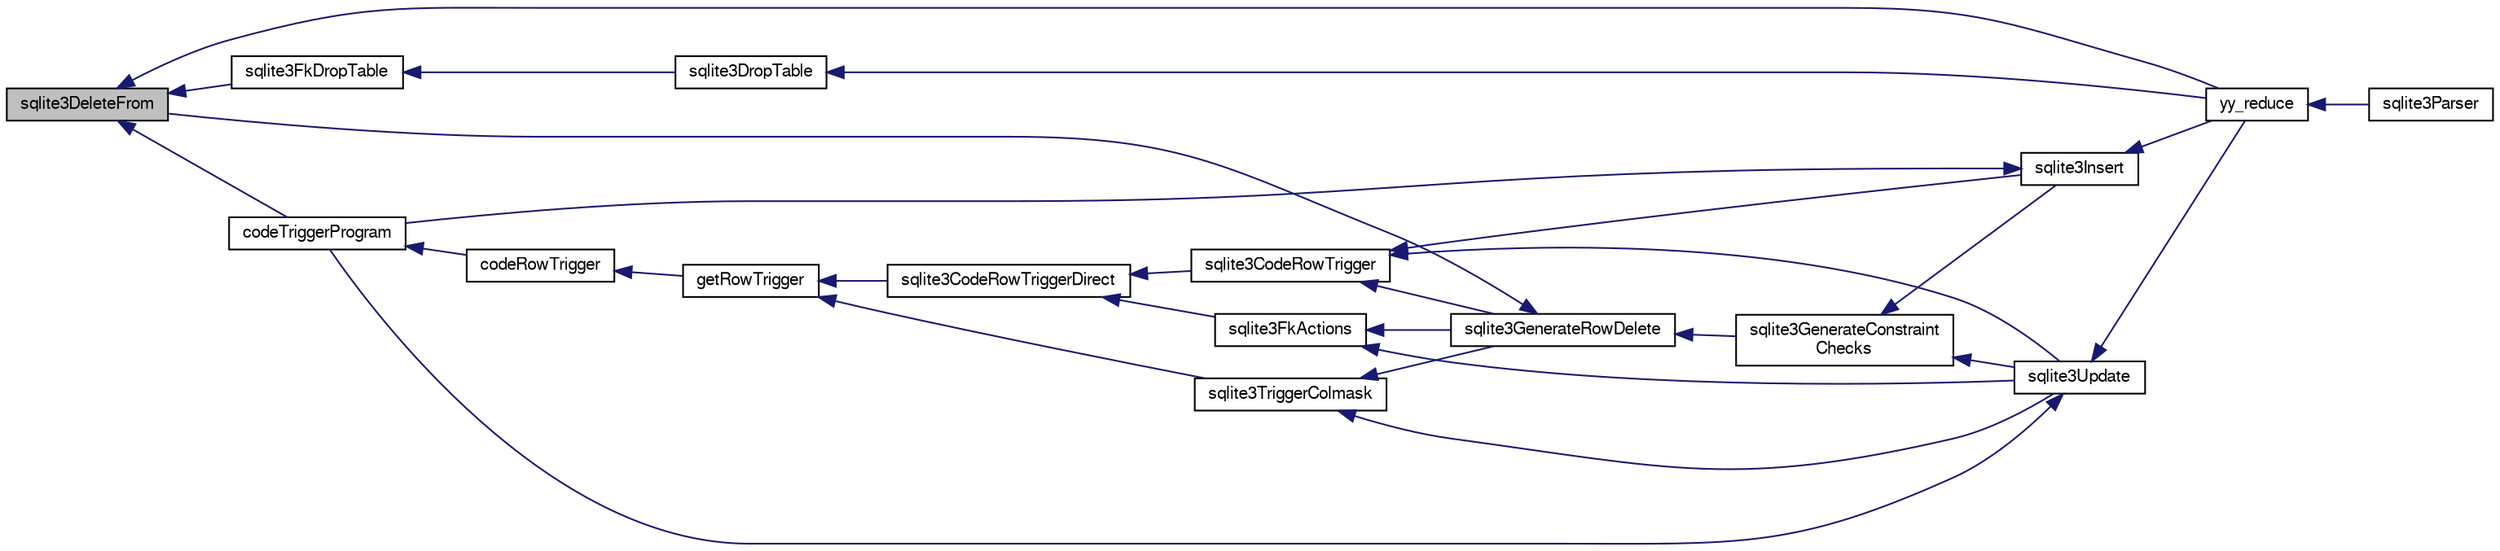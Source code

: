 digraph "sqlite3DeleteFrom"
{
  edge [fontname="FreeSans",fontsize="10",labelfontname="FreeSans",labelfontsize="10"];
  node [fontname="FreeSans",fontsize="10",shape=record];
  rankdir="LR";
  Node495729 [label="sqlite3DeleteFrom",height=0.2,width=0.4,color="black", fillcolor="grey75", style="filled", fontcolor="black"];
  Node495729 -> Node495730 [dir="back",color="midnightblue",fontsize="10",style="solid",fontname="FreeSans"];
  Node495730 [label="sqlite3FkDropTable",height=0.2,width=0.4,color="black", fillcolor="white", style="filled",URL="$sqlite3_8c.html#a1218c6fc74e89152ceaa4760e82f5ef9"];
  Node495730 -> Node495731 [dir="back",color="midnightblue",fontsize="10",style="solid",fontname="FreeSans"];
  Node495731 [label="sqlite3DropTable",height=0.2,width=0.4,color="black", fillcolor="white", style="filled",URL="$sqlite3_8c.html#a5534f77364b5568783c0e50db3c9defb"];
  Node495731 -> Node495732 [dir="back",color="midnightblue",fontsize="10",style="solid",fontname="FreeSans"];
  Node495732 [label="yy_reduce",height=0.2,width=0.4,color="black", fillcolor="white", style="filled",URL="$sqlite3_8c.html#a7c419a9b25711c666a9a2449ef377f14"];
  Node495732 -> Node495733 [dir="back",color="midnightblue",fontsize="10",style="solid",fontname="FreeSans"];
  Node495733 [label="sqlite3Parser",height=0.2,width=0.4,color="black", fillcolor="white", style="filled",URL="$sqlite3_8c.html#a0327d71a5fabe0b6a343d78a2602e72a"];
  Node495729 -> Node495734 [dir="back",color="midnightblue",fontsize="10",style="solid",fontname="FreeSans"];
  Node495734 [label="codeTriggerProgram",height=0.2,width=0.4,color="black", fillcolor="white", style="filled",URL="$sqlite3_8c.html#a120801f59d9281d201d2ff4b2606836e"];
  Node495734 -> Node495735 [dir="back",color="midnightblue",fontsize="10",style="solid",fontname="FreeSans"];
  Node495735 [label="codeRowTrigger",height=0.2,width=0.4,color="black", fillcolor="white", style="filled",URL="$sqlite3_8c.html#a463cea5aaaf388b560b206570a0022fc"];
  Node495735 -> Node495736 [dir="back",color="midnightblue",fontsize="10",style="solid",fontname="FreeSans"];
  Node495736 [label="getRowTrigger",height=0.2,width=0.4,color="black", fillcolor="white", style="filled",URL="$sqlite3_8c.html#a69626ef20b540d1a2b19cf56f3f45689"];
  Node495736 -> Node495737 [dir="back",color="midnightblue",fontsize="10",style="solid",fontname="FreeSans"];
  Node495737 [label="sqlite3CodeRowTriggerDirect",height=0.2,width=0.4,color="black", fillcolor="white", style="filled",URL="$sqlite3_8c.html#ad92829f9001bcf89a0299dad5a48acd4"];
  Node495737 -> Node495738 [dir="back",color="midnightblue",fontsize="10",style="solid",fontname="FreeSans"];
  Node495738 [label="sqlite3FkActions",height=0.2,width=0.4,color="black", fillcolor="white", style="filled",URL="$sqlite3_8c.html#a39159bd1623724946c22355ba7f3ef90"];
  Node495738 -> Node495739 [dir="back",color="midnightblue",fontsize="10",style="solid",fontname="FreeSans"];
  Node495739 [label="sqlite3GenerateRowDelete",height=0.2,width=0.4,color="black", fillcolor="white", style="filled",URL="$sqlite3_8c.html#a2c76cbf3027fc18fdbb8cb4cd96b77d9"];
  Node495739 -> Node495729 [dir="back",color="midnightblue",fontsize="10",style="solid",fontname="FreeSans"];
  Node495739 -> Node495740 [dir="back",color="midnightblue",fontsize="10",style="solid",fontname="FreeSans"];
  Node495740 [label="sqlite3GenerateConstraint\lChecks",height=0.2,width=0.4,color="black", fillcolor="white", style="filled",URL="$sqlite3_8c.html#aef639c1e6a0c0a67ca6e7690ad931bd2"];
  Node495740 -> Node495741 [dir="back",color="midnightblue",fontsize="10",style="solid",fontname="FreeSans"];
  Node495741 [label="sqlite3Insert",height=0.2,width=0.4,color="black", fillcolor="white", style="filled",URL="$sqlite3_8c.html#a5b17c9c2000bae6bdff8e6be48d7dc2b"];
  Node495741 -> Node495734 [dir="back",color="midnightblue",fontsize="10",style="solid",fontname="FreeSans"];
  Node495741 -> Node495732 [dir="back",color="midnightblue",fontsize="10",style="solid",fontname="FreeSans"];
  Node495740 -> Node495742 [dir="back",color="midnightblue",fontsize="10",style="solid",fontname="FreeSans"];
  Node495742 [label="sqlite3Update",height=0.2,width=0.4,color="black", fillcolor="white", style="filled",URL="$sqlite3_8c.html#ac5aa67c46e8cc8174566fabe6809fafa"];
  Node495742 -> Node495734 [dir="back",color="midnightblue",fontsize="10",style="solid",fontname="FreeSans"];
  Node495742 -> Node495732 [dir="back",color="midnightblue",fontsize="10",style="solid",fontname="FreeSans"];
  Node495738 -> Node495742 [dir="back",color="midnightblue",fontsize="10",style="solid",fontname="FreeSans"];
  Node495737 -> Node495743 [dir="back",color="midnightblue",fontsize="10",style="solid",fontname="FreeSans"];
  Node495743 [label="sqlite3CodeRowTrigger",height=0.2,width=0.4,color="black", fillcolor="white", style="filled",URL="$sqlite3_8c.html#a37f21393c74de4d01b16761ee9abacd9"];
  Node495743 -> Node495739 [dir="back",color="midnightblue",fontsize="10",style="solid",fontname="FreeSans"];
  Node495743 -> Node495741 [dir="back",color="midnightblue",fontsize="10",style="solid",fontname="FreeSans"];
  Node495743 -> Node495742 [dir="back",color="midnightblue",fontsize="10",style="solid",fontname="FreeSans"];
  Node495736 -> Node495744 [dir="back",color="midnightblue",fontsize="10",style="solid",fontname="FreeSans"];
  Node495744 [label="sqlite3TriggerColmask",height=0.2,width=0.4,color="black", fillcolor="white", style="filled",URL="$sqlite3_8c.html#acace8e99e37ae5e84ea03c65e820c540"];
  Node495744 -> Node495739 [dir="back",color="midnightblue",fontsize="10",style="solid",fontname="FreeSans"];
  Node495744 -> Node495742 [dir="back",color="midnightblue",fontsize="10",style="solid",fontname="FreeSans"];
  Node495729 -> Node495732 [dir="back",color="midnightblue",fontsize="10",style="solid",fontname="FreeSans"];
}
